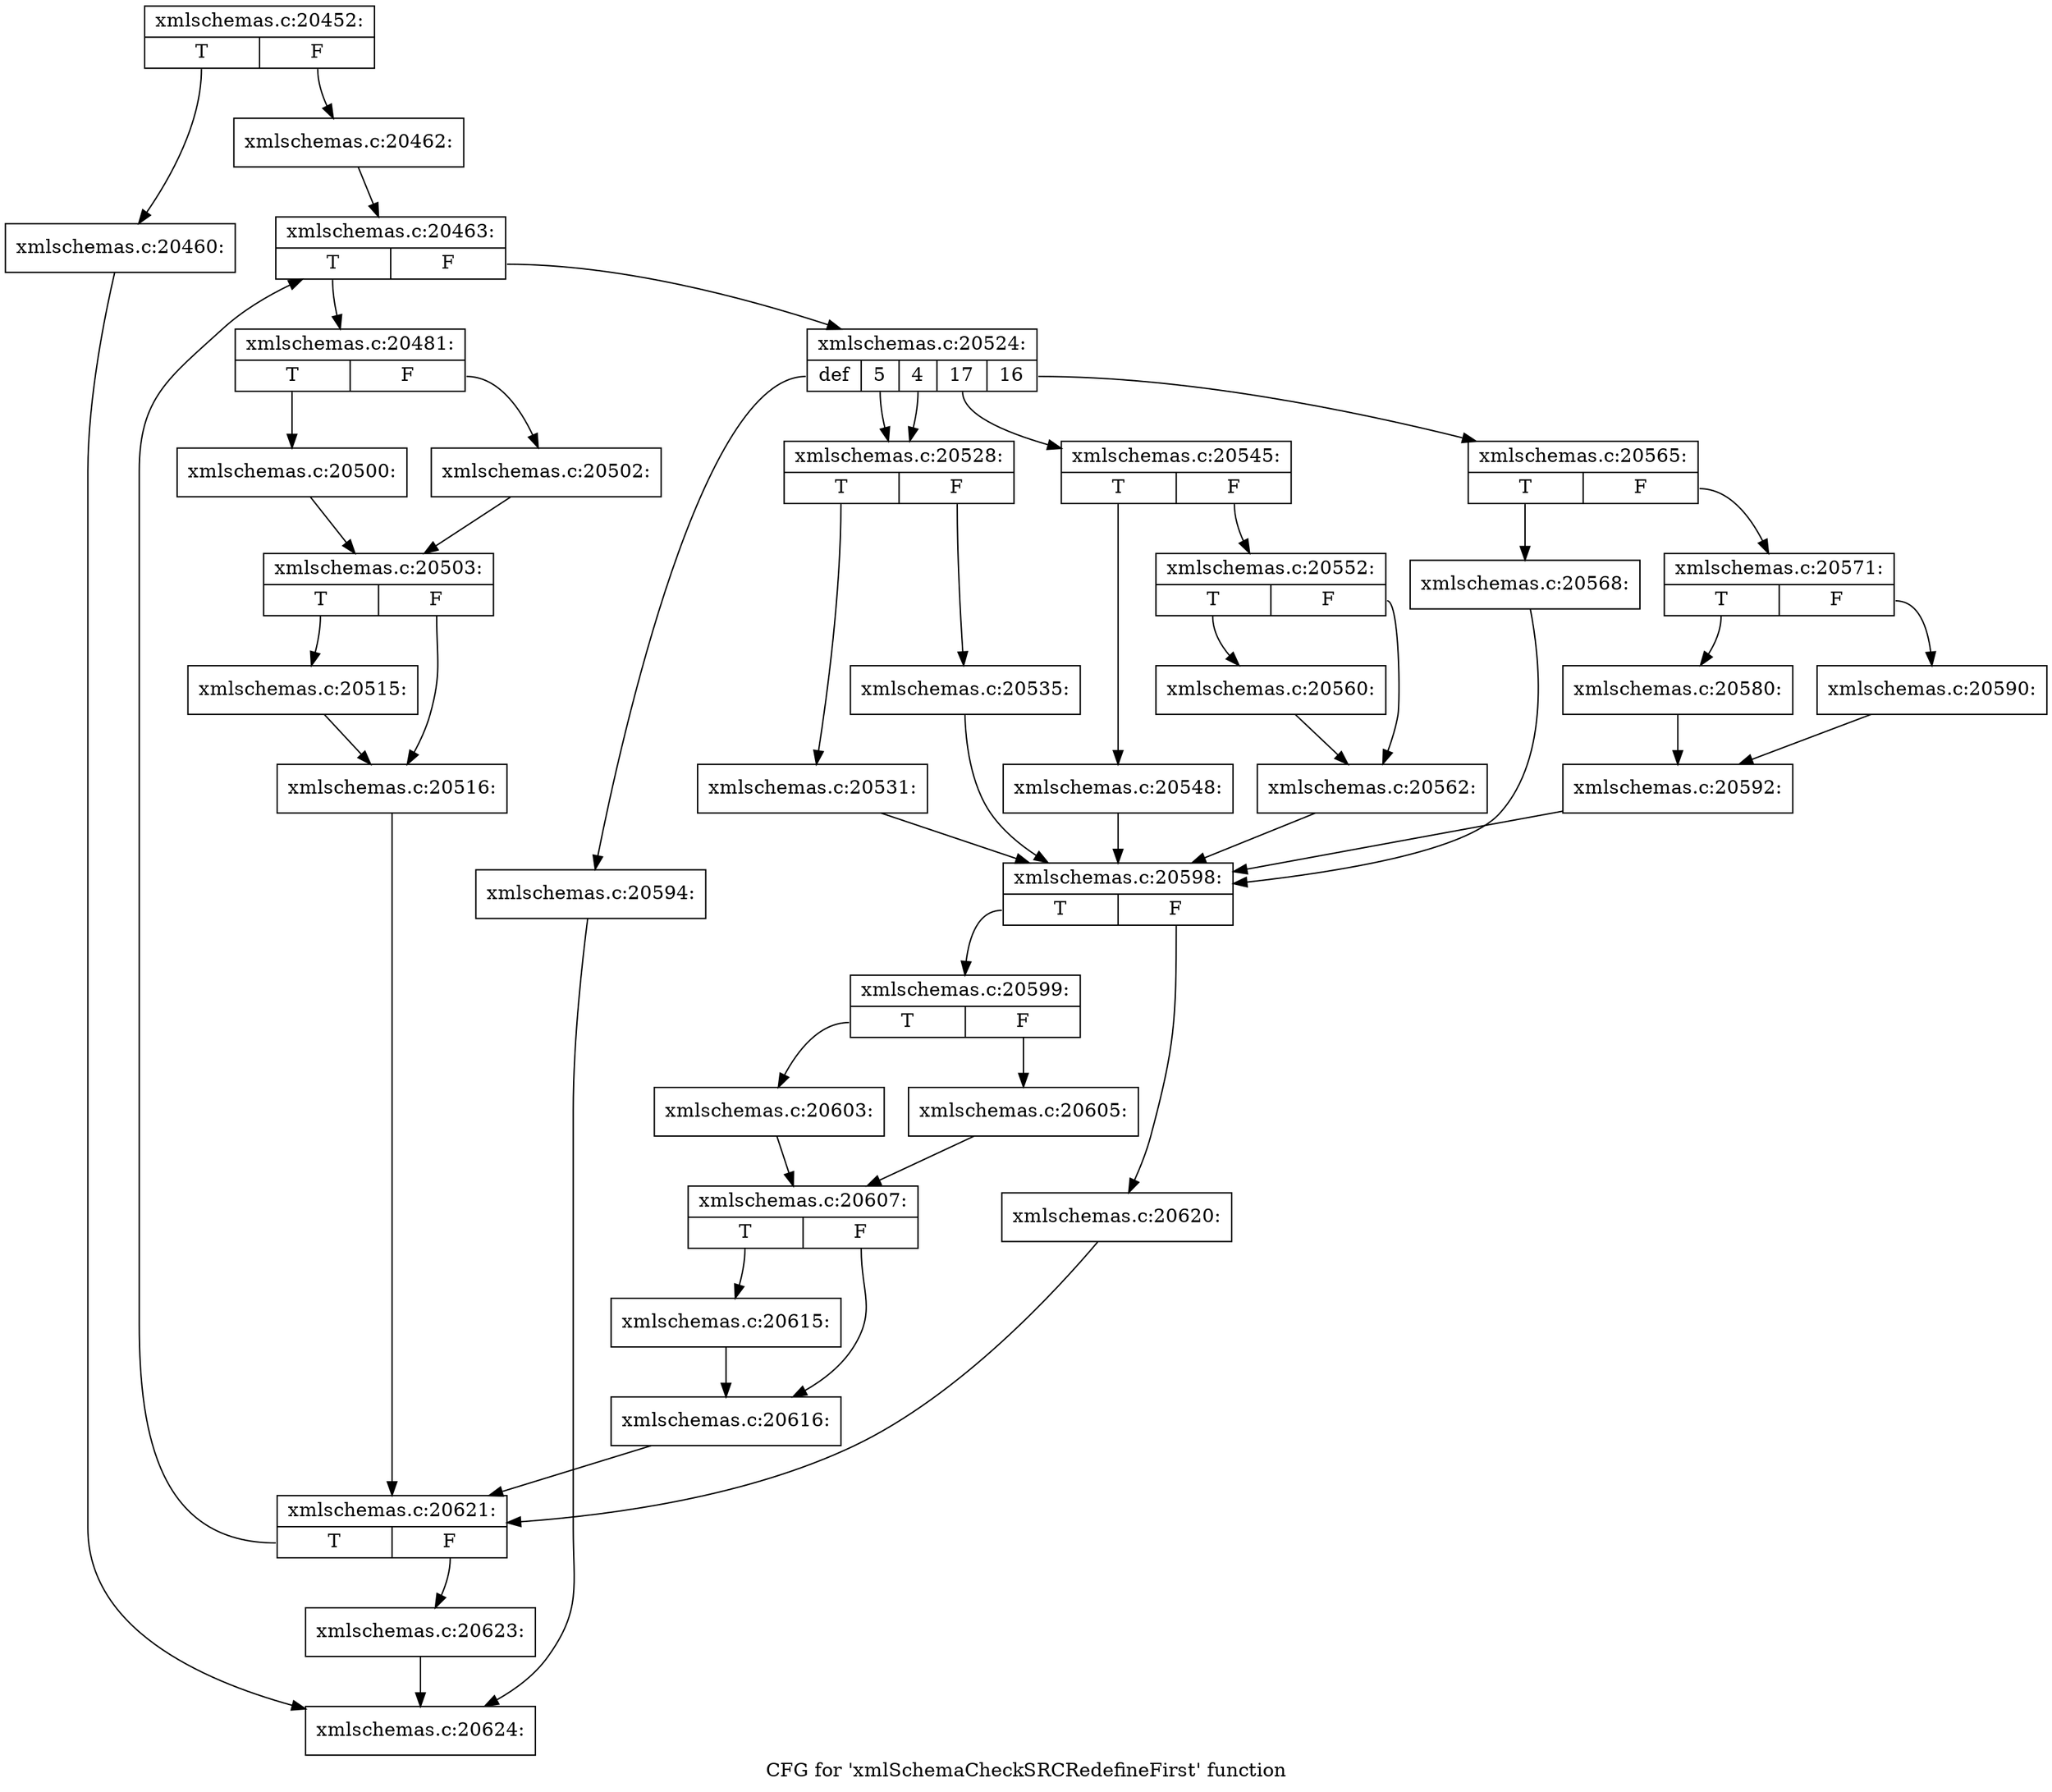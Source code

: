 digraph "CFG for 'xmlSchemaCheckSRCRedefineFirst' function" {
	label="CFG for 'xmlSchemaCheckSRCRedefineFirst' function";

	Node0x5006770 [shape=record,label="{xmlschemas.c:20452:|{<s0>T|<s1>F}}"];
	Node0x5006770:s0 -> Node0x5036720;
	Node0x5006770:s1 -> Node0x5036770;
	Node0x5036720 [shape=record,label="{xmlschemas.c:20460:}"];
	Node0x5036720 -> Node0x5006c90;
	Node0x5036770 [shape=record,label="{xmlschemas.c:20462:}"];
	Node0x5036770 -> Node0x5036c30;
	Node0x5036c30 [shape=record,label="{xmlschemas.c:20463:|{<s0>T|<s1>F}}"];
	Node0x5036c30:s0 -> Node0x5037a60;
	Node0x5036c30:s1 -> Node0x50382f0;
	Node0x5037a60 [shape=record,label="{xmlschemas.c:20481:|{<s0>T|<s1>F}}"];
	Node0x5037a60:s0 -> Node0x5038b00;
	Node0x5037a60:s1 -> Node0x5038ba0;
	Node0x5038b00 [shape=record,label="{xmlschemas.c:20500:}"];
	Node0x5038b00 -> Node0x5038b50;
	Node0x5038ba0 [shape=record,label="{xmlschemas.c:20502:}"];
	Node0x5038ba0 -> Node0x5038b50;
	Node0x5038b50 [shape=record,label="{xmlschemas.c:20503:|{<s0>T|<s1>F}}"];
	Node0x5038b50:s0 -> Node0x503a010;
	Node0x5038b50:s1 -> Node0x503a060;
	Node0x503a010 [shape=record,label="{xmlschemas.c:20515:}"];
	Node0x503a010 -> Node0x503a060;
	Node0x503a060 [shape=record,label="{xmlschemas.c:20516:}"];
	Node0x503a060 -> Node0x5036be0;
	Node0x50382f0 [shape=record,label="{xmlschemas.c:20524:|{<s0>def|<s1>5|<s2>4|<s3>17|<s4>16}}"];
	Node0x50382f0:s0 -> Node0x503ade0;
	Node0x50382f0:s1 -> Node0x503b0e0;
	Node0x50382f0:s2 -> Node0x503b0e0;
	Node0x50382f0:s3 -> Node0x503c0d0;
	Node0x50382f0:s4 -> Node0x503d9e0;
	Node0x503b0e0 [shape=record,label="{xmlschemas.c:20528:|{<s0>T|<s1>F}}"];
	Node0x503b0e0:s0 -> Node0x503b190;
	Node0x503b0e0:s1 -> Node0x503b1e0;
	Node0x503b190 [shape=record,label="{xmlschemas.c:20531:}"];
	Node0x503b190 -> Node0x503abd0;
	Node0x503b1e0 [shape=record,label="{xmlschemas.c:20535:}"];
	Node0x503b1e0 -> Node0x503abd0;
	Node0x503c0d0 [shape=record,label="{xmlschemas.c:20545:|{<s0>T|<s1>F}}"];
	Node0x503c0d0:s0 -> Node0x503c180;
	Node0x503c0d0:s1 -> Node0x503c1d0;
	Node0x503c180 [shape=record,label="{xmlschemas.c:20548:}"];
	Node0x503c180 -> Node0x503abd0;
	Node0x503c1d0 [shape=record,label="{xmlschemas.c:20552:|{<s0>T|<s1>F}}"];
	Node0x503c1d0:s0 -> Node0x503ccd0;
	Node0x503c1d0:s1 -> Node0x503cd20;
	Node0x503ccd0 [shape=record,label="{xmlschemas.c:20560:}"];
	Node0x503ccd0 -> Node0x503cd20;
	Node0x503cd20 [shape=record,label="{xmlschemas.c:20562:}"];
	Node0x503cd20 -> Node0x503abd0;
	Node0x503d9e0 [shape=record,label="{xmlschemas.c:20565:|{<s0>T|<s1>F}}"];
	Node0x503d9e0:s0 -> Node0x503da90;
	Node0x503d9e0:s1 -> Node0x503dae0;
	Node0x503da90 [shape=record,label="{xmlschemas.c:20568:}"];
	Node0x503da90 -> Node0x503abd0;
	Node0x503dae0 [shape=record,label="{xmlschemas.c:20571:|{<s0>T|<s1>F}}"];
	Node0x503dae0:s0 -> Node0x4da9850;
	Node0x503dae0:s1 -> Node0x4da98f0;
	Node0x4da9850 [shape=record,label="{xmlschemas.c:20580:}"];
	Node0x4da9850 -> Node0x4da98a0;
	Node0x4da98f0 [shape=record,label="{xmlschemas.c:20590:}"];
	Node0x4da98f0 -> Node0x4da98a0;
	Node0x4da98a0 [shape=record,label="{xmlschemas.c:20592:}"];
	Node0x4da98a0 -> Node0x503abd0;
	Node0x503ade0 [shape=record,label="{xmlschemas.c:20594:}"];
	Node0x503ade0 -> Node0x5006c90;
	Node0x503abd0 [shape=record,label="{xmlschemas.c:20598:|{<s0>T|<s1>F}}"];
	Node0x503abd0:s0 -> Node0x4dab000;
	Node0x503abd0:s1 -> Node0x4dab050;
	Node0x4dab000 [shape=record,label="{xmlschemas.c:20599:|{<s0>T|<s1>F}}"];
	Node0x4dab000:s0 -> Node0x4dab9a0;
	Node0x4dab000:s1 -> Node0x4daba40;
	Node0x4dab9a0 [shape=record,label="{xmlschemas.c:20603:}"];
	Node0x4dab9a0 -> Node0x4dab9f0;
	Node0x4daba40 [shape=record,label="{xmlschemas.c:20605:}"];
	Node0x4daba40 -> Node0x4dab9f0;
	Node0x4dab9f0 [shape=record,label="{xmlschemas.c:20607:|{<s0>T|<s1>F}}"];
	Node0x4dab9f0:s0 -> Node0x4dacca0;
	Node0x4dab9f0:s1 -> Node0x4daccf0;
	Node0x4dacca0 [shape=record,label="{xmlschemas.c:20615:}"];
	Node0x4dacca0 -> Node0x4daccf0;
	Node0x4daccf0 [shape=record,label="{xmlschemas.c:20616:}"];
	Node0x4daccf0 -> Node0x5036be0;
	Node0x4dab050 [shape=record,label="{xmlschemas.c:20620:}"];
	Node0x4dab050 -> Node0x5036be0;
	Node0x5036be0 [shape=record,label="{xmlschemas.c:20621:|{<s0>T|<s1>F}}"];
	Node0x5036be0:s0 -> Node0x5036c30;
	Node0x5036be0:s1 -> Node0x5036b90;
	Node0x5036b90 [shape=record,label="{xmlschemas.c:20623:}"];
	Node0x5036b90 -> Node0x5006c90;
	Node0x5006c90 [shape=record,label="{xmlschemas.c:20624:}"];
}
